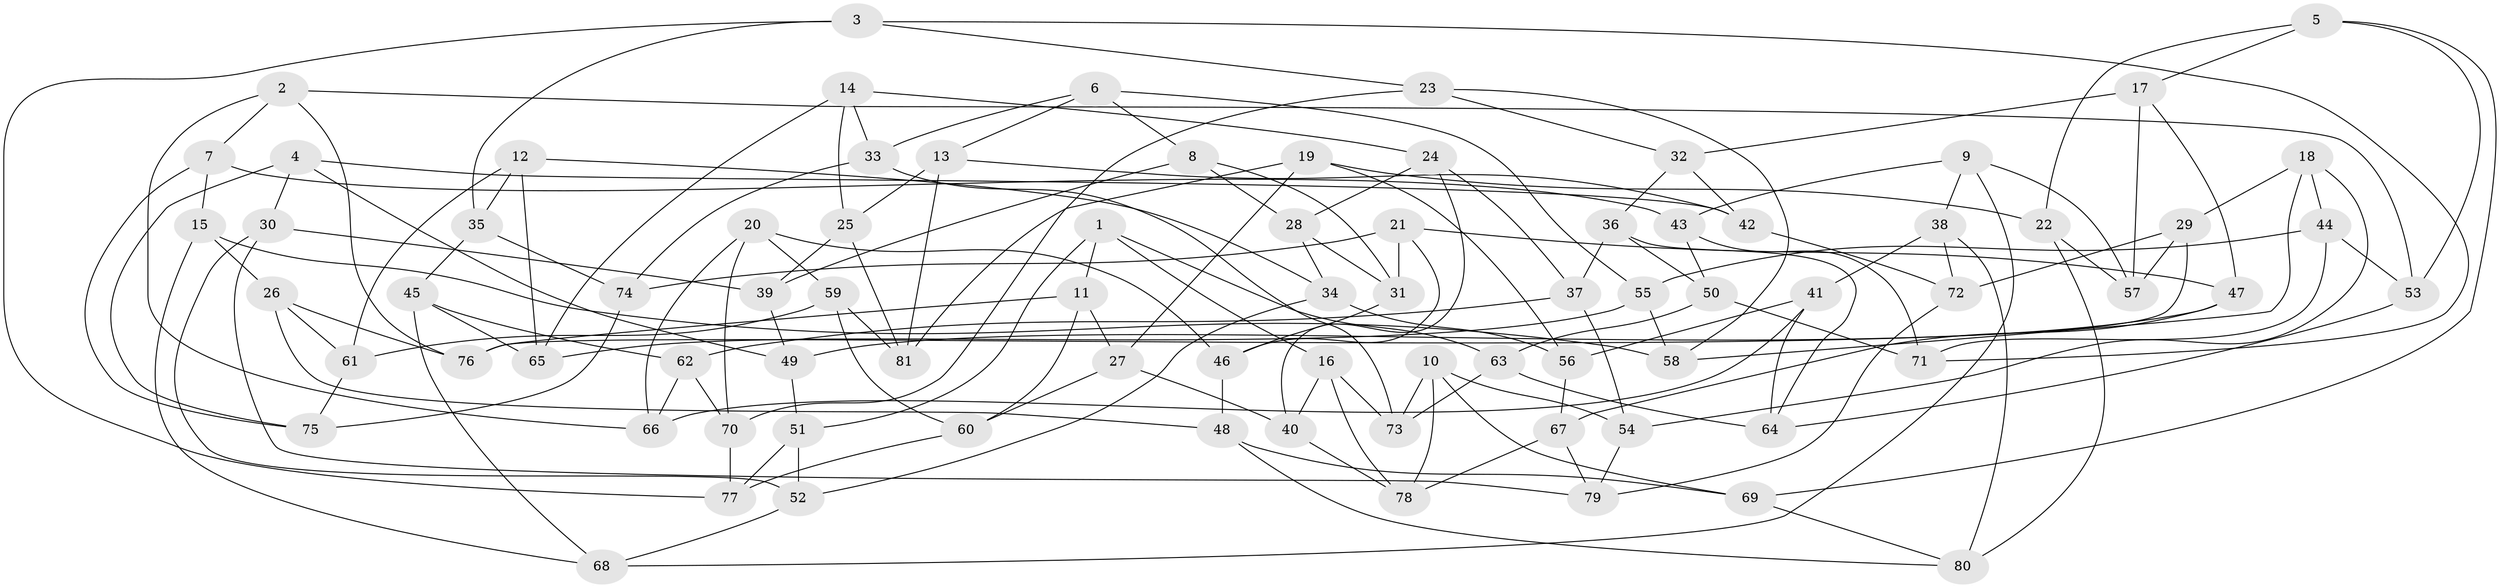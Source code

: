// coarse degree distribution, {6: 0.35714285714285715, 4: 0.5, 3: 0.07142857142857142, 5: 0.07142857142857142}
// Generated by graph-tools (version 1.1) at 2025/24/03/03/25 07:24:27]
// undirected, 81 vertices, 162 edges
graph export_dot {
graph [start="1"]
  node [color=gray90,style=filled];
  1;
  2;
  3;
  4;
  5;
  6;
  7;
  8;
  9;
  10;
  11;
  12;
  13;
  14;
  15;
  16;
  17;
  18;
  19;
  20;
  21;
  22;
  23;
  24;
  25;
  26;
  27;
  28;
  29;
  30;
  31;
  32;
  33;
  34;
  35;
  36;
  37;
  38;
  39;
  40;
  41;
  42;
  43;
  44;
  45;
  46;
  47;
  48;
  49;
  50;
  51;
  52;
  53;
  54;
  55;
  56;
  57;
  58;
  59;
  60;
  61;
  62;
  63;
  64;
  65;
  66;
  67;
  68;
  69;
  70;
  71;
  72;
  73;
  74;
  75;
  76;
  77;
  78;
  79;
  80;
  81;
  1 -- 63;
  1 -- 51;
  1 -- 11;
  1 -- 16;
  2 -- 66;
  2 -- 76;
  2 -- 53;
  2 -- 7;
  3 -- 71;
  3 -- 35;
  3 -- 23;
  3 -- 77;
  4 -- 49;
  4 -- 42;
  4 -- 30;
  4 -- 75;
  5 -- 22;
  5 -- 53;
  5 -- 69;
  5 -- 17;
  6 -- 13;
  6 -- 8;
  6 -- 33;
  6 -- 55;
  7 -- 75;
  7 -- 43;
  7 -- 15;
  8 -- 31;
  8 -- 28;
  8 -- 39;
  9 -- 43;
  9 -- 68;
  9 -- 57;
  9 -- 38;
  10 -- 69;
  10 -- 54;
  10 -- 78;
  10 -- 73;
  11 -- 27;
  11 -- 60;
  11 -- 76;
  12 -- 35;
  12 -- 61;
  12 -- 65;
  12 -- 34;
  13 -- 81;
  13 -- 42;
  13 -- 25;
  14 -- 65;
  14 -- 25;
  14 -- 33;
  14 -- 24;
  15 -- 58;
  15 -- 26;
  15 -- 68;
  16 -- 40;
  16 -- 73;
  16 -- 78;
  17 -- 47;
  17 -- 57;
  17 -- 32;
  18 -- 29;
  18 -- 44;
  18 -- 58;
  18 -- 54;
  19 -- 81;
  19 -- 56;
  19 -- 27;
  19 -- 22;
  20 -- 66;
  20 -- 70;
  20 -- 46;
  20 -- 59;
  21 -- 31;
  21 -- 74;
  21 -- 46;
  21 -- 47;
  22 -- 80;
  22 -- 57;
  23 -- 32;
  23 -- 70;
  23 -- 58;
  24 -- 28;
  24 -- 40;
  24 -- 37;
  25 -- 39;
  25 -- 81;
  26 -- 61;
  26 -- 48;
  26 -- 76;
  27 -- 60;
  27 -- 40;
  28 -- 31;
  28 -- 34;
  29 -- 72;
  29 -- 57;
  29 -- 76;
  30 -- 52;
  30 -- 39;
  30 -- 79;
  31 -- 46;
  32 -- 36;
  32 -- 42;
  33 -- 74;
  33 -- 73;
  34 -- 56;
  34 -- 52;
  35 -- 45;
  35 -- 74;
  36 -- 64;
  36 -- 37;
  36 -- 50;
  37 -- 62;
  37 -- 54;
  38 -- 41;
  38 -- 80;
  38 -- 72;
  39 -- 49;
  40 -- 78;
  41 -- 56;
  41 -- 64;
  41 -- 66;
  42 -- 72;
  43 -- 71;
  43 -- 50;
  44 -- 71;
  44 -- 53;
  44 -- 55;
  45 -- 65;
  45 -- 68;
  45 -- 62;
  46 -- 48;
  47 -- 67;
  47 -- 49;
  48 -- 69;
  48 -- 80;
  49 -- 51;
  50 -- 63;
  50 -- 71;
  51 -- 52;
  51 -- 77;
  52 -- 68;
  53 -- 64;
  54 -- 79;
  55 -- 65;
  55 -- 58;
  56 -- 67;
  59 -- 61;
  59 -- 81;
  59 -- 60;
  60 -- 77;
  61 -- 75;
  62 -- 70;
  62 -- 66;
  63 -- 64;
  63 -- 73;
  67 -- 78;
  67 -- 79;
  69 -- 80;
  70 -- 77;
  72 -- 79;
  74 -- 75;
}
